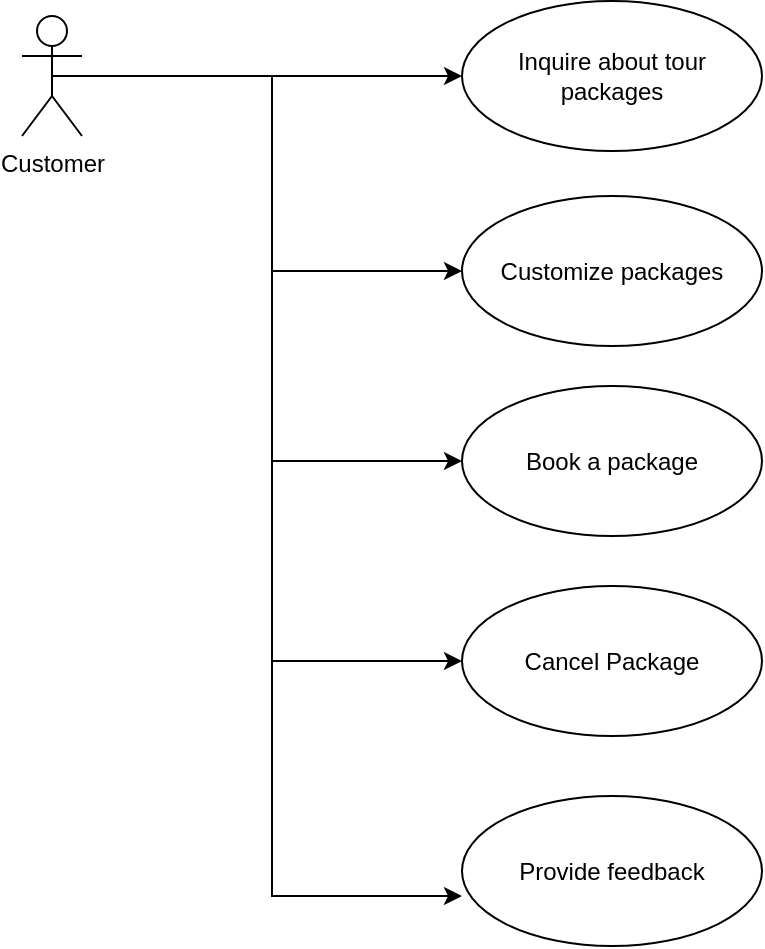 <mxfile version="21.0.2" type="github">
  <diagram name="Page-1" id="G6O2Isfk2orpkbd-M5PW">
    <mxGraphModel dx="1242" dy="653" grid="1" gridSize="10" guides="1" tooltips="1" connect="1" arrows="1" fold="1" page="1" pageScale="1" pageWidth="827" pageHeight="1169" math="0" shadow="0">
      <root>
        <mxCell id="0" />
        <mxCell id="1" parent="0" />
        <mxCell id="kaM547wBiPYFq-wm83X6-6" style="edgeStyle=orthogonalEdgeStyle;rounded=0;orthogonalLoop=1;jettySize=auto;html=1;" edge="1" parent="1" source="kaM547wBiPYFq-wm83X6-1" target="kaM547wBiPYFq-wm83X6-2">
          <mxGeometry relative="1" as="geometry" />
        </mxCell>
        <mxCell id="kaM547wBiPYFq-wm83X6-7" style="edgeStyle=orthogonalEdgeStyle;rounded=0;orthogonalLoop=1;jettySize=auto;html=1;entryX=0;entryY=0.5;entryDx=0;entryDy=0;" edge="1" parent="1" source="kaM547wBiPYFq-wm83X6-1" target="kaM547wBiPYFq-wm83X6-4">
          <mxGeometry relative="1" as="geometry" />
        </mxCell>
        <mxCell id="kaM547wBiPYFq-wm83X6-8" style="edgeStyle=orthogonalEdgeStyle;rounded=0;orthogonalLoop=1;jettySize=auto;html=1;entryX=0;entryY=0.667;entryDx=0;entryDy=0;entryPerimeter=0;" edge="1" parent="1" source="kaM547wBiPYFq-wm83X6-1" target="kaM547wBiPYFq-wm83X6-5">
          <mxGeometry relative="1" as="geometry" />
        </mxCell>
        <mxCell id="kaM547wBiPYFq-wm83X6-10" style="edgeStyle=orthogonalEdgeStyle;rounded=0;orthogonalLoop=1;jettySize=auto;html=1;exitX=0.5;exitY=0.5;exitDx=0;exitDy=0;exitPerimeter=0;entryX=0;entryY=0.5;entryDx=0;entryDy=0;" edge="1" parent="1" source="kaM547wBiPYFq-wm83X6-1" target="kaM547wBiPYFq-wm83X6-9">
          <mxGeometry relative="1" as="geometry" />
        </mxCell>
        <mxCell id="kaM547wBiPYFq-wm83X6-12" style="edgeStyle=orthogonalEdgeStyle;rounded=0;orthogonalLoop=1;jettySize=auto;html=1;exitX=0.5;exitY=0.5;exitDx=0;exitDy=0;exitPerimeter=0;entryX=0;entryY=0.5;entryDx=0;entryDy=0;" edge="1" parent="1" source="kaM547wBiPYFq-wm83X6-1" target="kaM547wBiPYFq-wm83X6-11">
          <mxGeometry relative="1" as="geometry" />
        </mxCell>
        <mxCell id="kaM547wBiPYFq-wm83X6-1" value="Customer" style="shape=umlActor;verticalLabelPosition=bottom;verticalAlign=top;html=1;outlineConnect=0;" vertex="1" parent="1">
          <mxGeometry x="110" y="110" width="30" height="60" as="geometry" />
        </mxCell>
        <mxCell id="kaM547wBiPYFq-wm83X6-2" value="Inquire about tour packages" style="ellipse;whiteSpace=wrap;html=1;" vertex="1" parent="1">
          <mxGeometry x="330" y="102.5" width="150" height="75" as="geometry" />
        </mxCell>
        <mxCell id="kaM547wBiPYFq-wm83X6-4" value="Book a package" style="ellipse;whiteSpace=wrap;html=1;" vertex="1" parent="1">
          <mxGeometry x="330" y="295" width="150" height="75" as="geometry" />
        </mxCell>
        <mxCell id="kaM547wBiPYFq-wm83X6-5" value="Provide feedback" style="ellipse;whiteSpace=wrap;html=1;" vertex="1" parent="1">
          <mxGeometry x="330" y="500" width="150" height="75" as="geometry" />
        </mxCell>
        <mxCell id="kaM547wBiPYFq-wm83X6-9" value="Cancel Package" style="ellipse;whiteSpace=wrap;html=1;" vertex="1" parent="1">
          <mxGeometry x="330" y="395" width="150" height="75" as="geometry" />
        </mxCell>
        <mxCell id="kaM547wBiPYFq-wm83X6-11" value="Customize packages" style="ellipse;whiteSpace=wrap;html=1;" vertex="1" parent="1">
          <mxGeometry x="330" y="200" width="150" height="75" as="geometry" />
        </mxCell>
      </root>
    </mxGraphModel>
  </diagram>
</mxfile>
